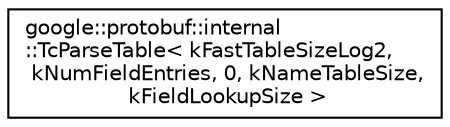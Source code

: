 digraph "类继承关系图"
{
 // LATEX_PDF_SIZE
  edge [fontname="Helvetica",fontsize="10",labelfontname="Helvetica",labelfontsize="10"];
  node [fontname="Helvetica",fontsize="10",shape=record];
  rankdir="LR";
  Node0 [label="google::protobuf::internal\l::TcParseTable\< kFastTableSizeLog2,\l kNumFieldEntries, 0, kNameTableSize,\l kFieldLookupSize \>",height=0.2,width=0.4,color="black", fillcolor="white", style="filled",URL="$structgoogle_1_1protobuf_1_1internal_1_1TcParseTable_3_01kFastTableSizeLog2_00_01kNumFieldEntrie9f7895a16ce0f67733cb295a7a86ce98.html",tooltip=" "];
}
